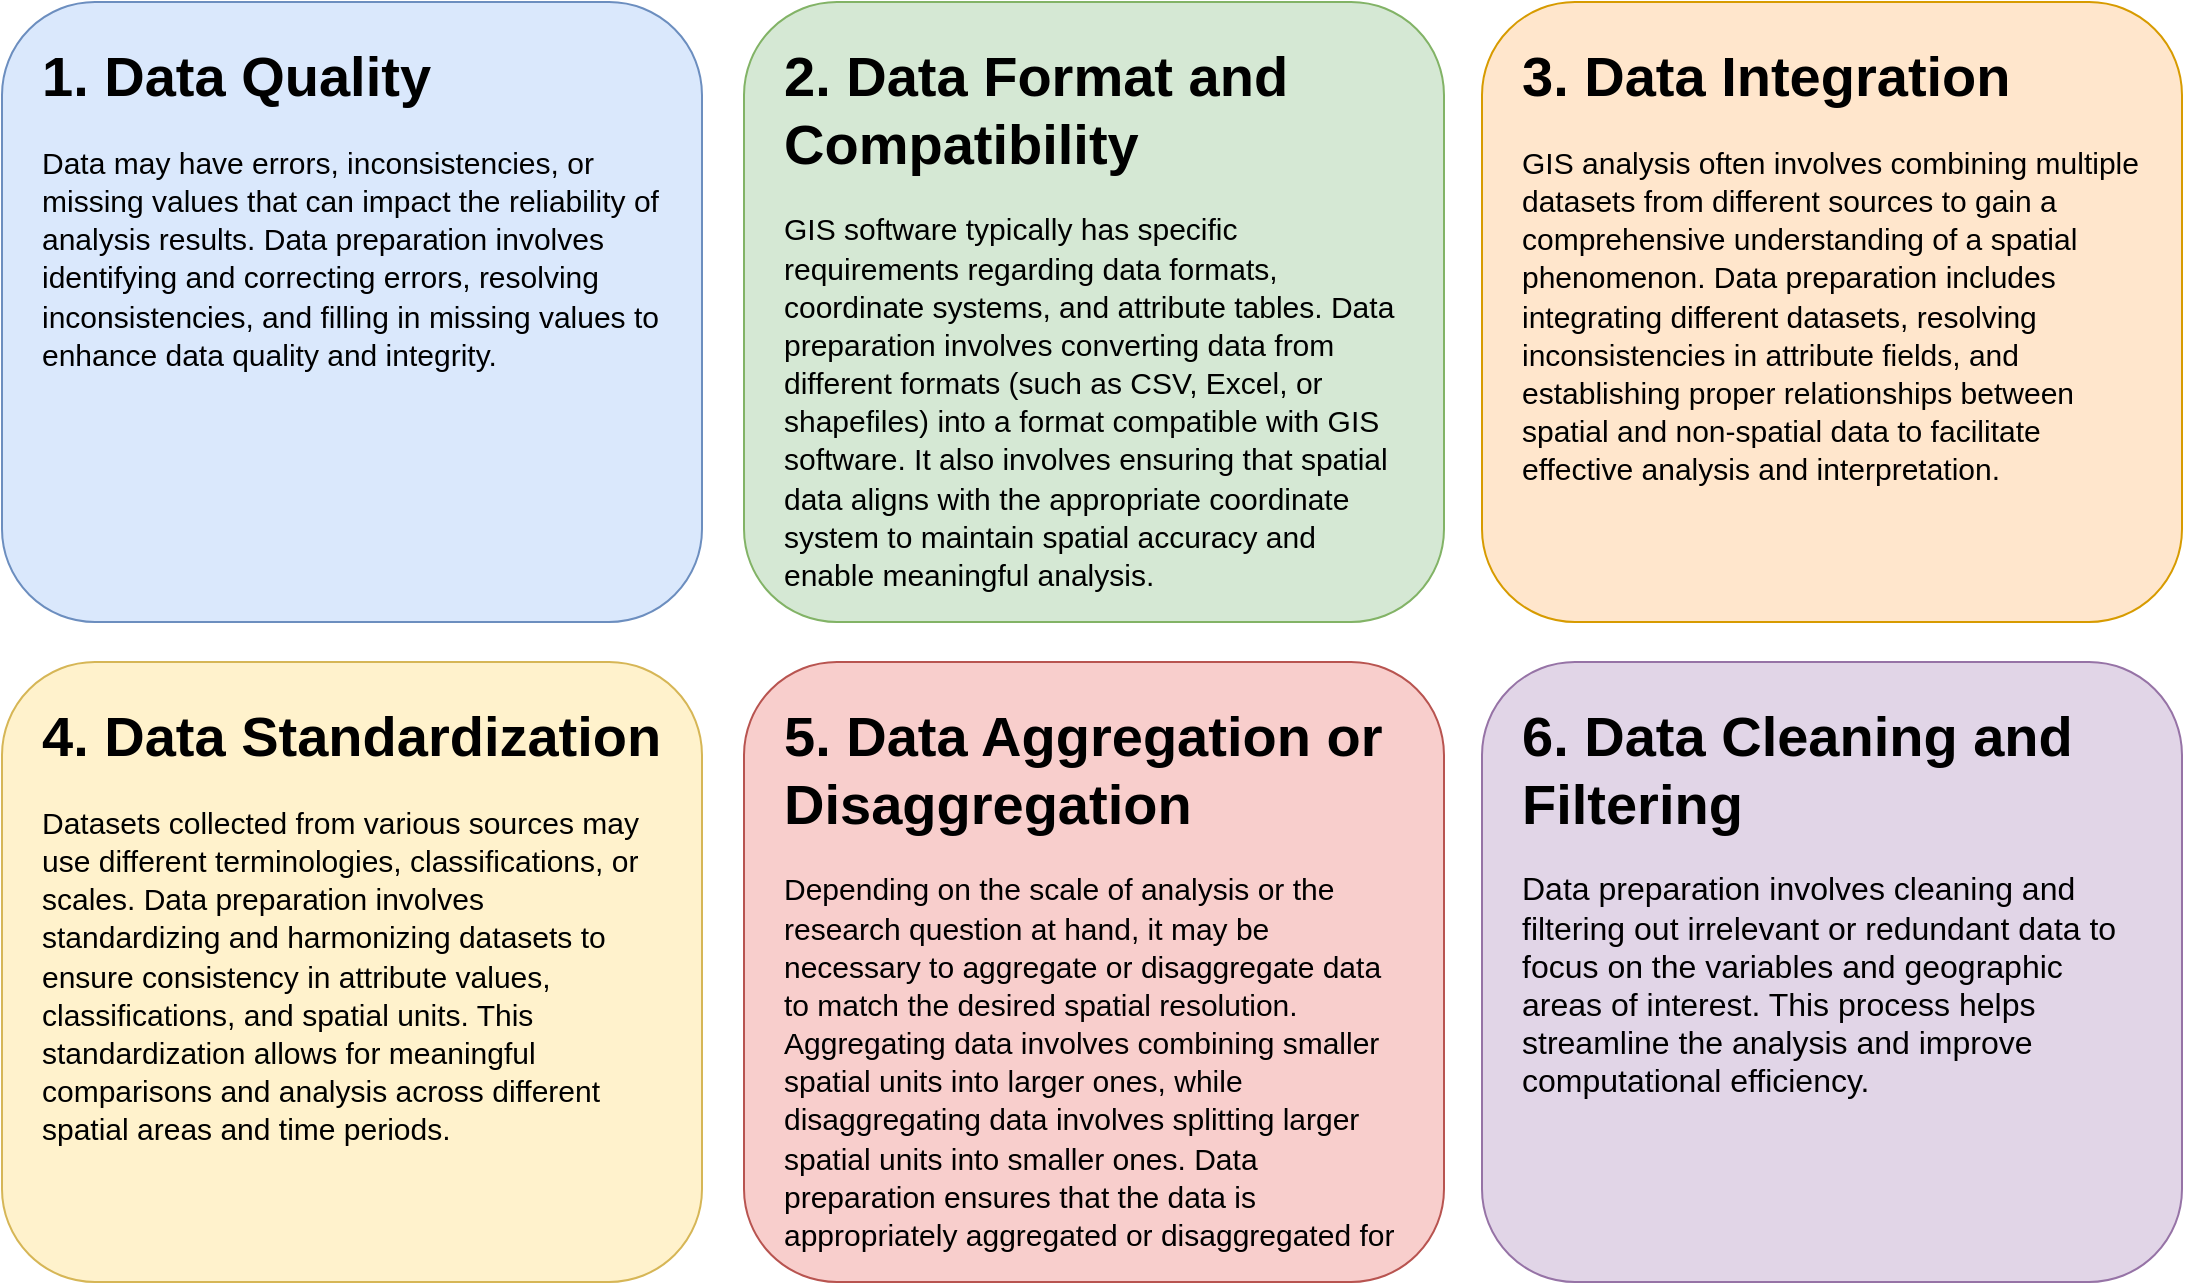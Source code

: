 <mxfile version="21.3.7" type="github">
  <diagram name="Page-1" id="W_9SXH4TD8g1rCxy0FTM">
    <mxGraphModel dx="1727" dy="1528" grid="1" gridSize="10" guides="1" tooltips="1" connect="1" arrows="1" fold="1" page="1" pageScale="1" pageWidth="4681" pageHeight="3300" math="0" shadow="0">
      <root>
        <mxCell id="0" />
        <mxCell id="1" parent="0" />
        <mxCell id="hkxG_CtUkYzyMIgJ9l2P-1" value="" style="rounded=1;whiteSpace=wrap;html=1;fillColor=#d5e8d4;strokeColor=#82b366;" vertex="1" parent="1">
          <mxGeometry x="981" y="890" width="350" height="310" as="geometry" />
        </mxCell>
        <mxCell id="hkxG_CtUkYzyMIgJ9l2P-3" value="&lt;h1&gt;&lt;font style=&quot;font-size: 28px;&quot;&gt;&lt;font style=&quot;font-size: 28px;&quot;&gt;2. Data Format and Compatibility&lt;/font&gt;&lt;/font&gt;&lt;/h1&gt;&lt;p style=&quot;font-size: 16px;&quot;&gt;&lt;font style=&quot;font-size: 16px;&quot;&gt;&lt;font style=&quot;font-size: 16px;&quot;&gt;&lt;font style=&quot;font-size: 15px;&quot;&gt;GIS software typically has specific requirements regarding data formats, coordinate systems, and attribute tables. Data preparation involves converting data from different formats (such as CSV, Excel, or shapefiles) into a format compatible with GIS software. It also involves ensuring that spatial data aligns with the appropriate coordinate system to maintain spatial accuracy and enable meaningful analysis.&lt;/font&gt;&lt;/font&gt;&lt;/font&gt;&lt;/p&gt;" style="text;html=1;strokeColor=none;fillColor=none;spacing=5;spacingTop=-20;whiteSpace=wrap;overflow=hidden;rounded=0;" vertex="1" parent="1">
          <mxGeometry x="996" y="905" width="320" height="280" as="geometry" />
        </mxCell>
        <mxCell id="hkxG_CtUkYzyMIgJ9l2P-4" value="" style="rounded=1;whiteSpace=wrap;html=1;fillColor=#dae8fc;strokeColor=#6c8ebf;" vertex="1" parent="1">
          <mxGeometry x="610" y="890" width="350" height="310" as="geometry" />
        </mxCell>
        <mxCell id="hkxG_CtUkYzyMIgJ9l2P-5" value="&lt;h1&gt;&lt;font style=&quot;font-size: 28px;&quot;&gt;&lt;font style=&quot;font-size: 28px;&quot;&gt;1. Data Quality&lt;br&gt;&lt;/font&gt;&lt;/font&gt;&lt;/h1&gt;&lt;p style=&quot;font-size: 16px;&quot;&gt;&lt;font style=&quot;font-size: 16px;&quot;&gt;&lt;font style=&quot;font-size: 16px;&quot;&gt;&lt;font style=&quot;font-size: 15px;&quot;&gt;Data may have errors, inconsistencies, or missing values that can impact the reliability of analysis results. Data preparation involves identifying and correcting errors, resolving inconsistencies, and filling in missing values to enhance data quality and integrity.&lt;/font&gt;&lt;/font&gt;&lt;/font&gt;&lt;/p&gt;" style="text;html=1;strokeColor=none;fillColor=none;spacing=5;spacingTop=-20;whiteSpace=wrap;overflow=hidden;rounded=0;" vertex="1" parent="1">
          <mxGeometry x="625" y="905" width="320" height="280" as="geometry" />
        </mxCell>
        <mxCell id="hkxG_CtUkYzyMIgJ9l2P-6" value="" style="rounded=1;whiteSpace=wrap;html=1;fillColor=#ffe6cc;strokeColor=#d79b00;" vertex="1" parent="1">
          <mxGeometry x="1350" y="890" width="350" height="310" as="geometry" />
        </mxCell>
        <mxCell id="hkxG_CtUkYzyMIgJ9l2P-7" value="&lt;h1&gt;&lt;font style=&quot;font-size: 28px;&quot;&gt;&lt;font style=&quot;font-size: 28px;&quot;&gt;3. Data Integration&lt;br&gt;&lt;/font&gt;&lt;/font&gt;&lt;/h1&gt;&lt;p style=&quot;font-size: 16px;&quot;&gt;&lt;font style=&quot;font-size: 16px;&quot;&gt;&lt;font style=&quot;font-size: 16px;&quot;&gt;&lt;font style=&quot;font-size: 15px;&quot;&gt;GIS analysis often involves combining multiple datasets from different sources to gain a comprehensive understanding of a spatial phenomenon. Data preparation includes integrating different datasets, resolving inconsistencies in attribute fields, and establishing proper relationships between spatial and non-spatial data to facilitate effective analysis and interpretation.&lt;/font&gt;&lt;/font&gt;&lt;/font&gt;&lt;/p&gt;" style="text;html=1;strokeColor=none;fillColor=none;spacing=5;spacingTop=-20;whiteSpace=wrap;overflow=hidden;rounded=0;" vertex="1" parent="1">
          <mxGeometry x="1365" y="905" width="320" height="280" as="geometry" />
        </mxCell>
        <mxCell id="hkxG_CtUkYzyMIgJ9l2P-8" value="" style="rounded=1;whiteSpace=wrap;html=1;fillColor=#fff2cc;strokeColor=#d6b656;" vertex="1" parent="1">
          <mxGeometry x="610" y="1220" width="350" height="310" as="geometry" />
        </mxCell>
        <mxCell id="hkxG_CtUkYzyMIgJ9l2P-9" value="&lt;h1&gt;&lt;font style=&quot;font-size: 28px;&quot;&gt;&lt;font style=&quot;font-size: 28px;&quot;&gt;4. Data Standardization&lt;br&gt;&lt;/font&gt;&lt;/font&gt;&lt;/h1&gt;&lt;p style=&quot;font-size: 16px;&quot;&gt;&lt;font style=&quot;font-size: 16px;&quot;&gt;&lt;font style=&quot;font-size: 16px;&quot;&gt;&lt;font style=&quot;font-size: 15px;&quot;&gt;Datasets collected from various sources may use different terminologies, classifications, or scales. Data preparation involves standardizing and harmonizing datasets to ensure consistency in attribute values, classifications, and spatial units. This standardization allows for meaningful comparisons and analysis across different spatial areas and time periods.&lt;/font&gt;&lt;/font&gt;&lt;/font&gt;&lt;/p&gt;" style="text;html=1;strokeColor=none;fillColor=none;spacing=5;spacingTop=-20;whiteSpace=wrap;overflow=hidden;rounded=0;" vertex="1" parent="1">
          <mxGeometry x="625" y="1235" width="320" height="280" as="geometry" />
        </mxCell>
        <mxCell id="hkxG_CtUkYzyMIgJ9l2P-10" value="" style="rounded=1;whiteSpace=wrap;html=1;fillColor=#f8cecc;strokeColor=#b85450;" vertex="1" parent="1">
          <mxGeometry x="981" y="1220" width="350" height="310" as="geometry" />
        </mxCell>
        <mxCell id="hkxG_CtUkYzyMIgJ9l2P-11" value="&lt;h1&gt;&lt;font style=&quot;font-size: 28px;&quot;&gt;&lt;font style=&quot;font-size: 28px;&quot;&gt;5. Data Aggregation or Disaggregation&lt;br&gt;&lt;/font&gt;&lt;/font&gt;&lt;/h1&gt;&lt;p style=&quot;font-size: 16px;&quot;&gt;&lt;font style=&quot;font-size: 16px;&quot;&gt;&lt;font style=&quot;font-size: 16px;&quot;&gt;&lt;font style=&quot;font-size: 15px;&quot;&gt;Depending on the scale of analysis or the research question at hand, it may be necessary to aggregate or disaggregate data to match the desired spatial resolution. Aggregating data involves combining smaller spatial units into larger ones, while disaggregating data involves splitting larger spatial units into smaller ones. Data preparation ensures that the data is appropriately aggregated or disaggregated for the specific analysis requirements.&lt;/font&gt;&lt;/font&gt;&lt;/font&gt;&lt;/p&gt;" style="text;html=1;strokeColor=none;fillColor=none;spacing=5;spacingTop=-20;whiteSpace=wrap;overflow=hidden;rounded=0;" vertex="1" parent="1">
          <mxGeometry x="996" y="1235" width="320" height="280" as="geometry" />
        </mxCell>
        <mxCell id="hkxG_CtUkYzyMIgJ9l2P-12" value="" style="rounded=1;whiteSpace=wrap;html=1;fillColor=#e1d5e7;strokeColor=#9673a6;" vertex="1" parent="1">
          <mxGeometry x="1350" y="1220" width="350" height="310" as="geometry" />
        </mxCell>
        <mxCell id="hkxG_CtUkYzyMIgJ9l2P-13" value="&lt;h1&gt;&lt;font style=&quot;font-size: 28px;&quot;&gt;&lt;font style=&quot;font-size: 28px;&quot;&gt;6. Data Cleaning and Filtering&lt;br&gt;&lt;/font&gt;&lt;/font&gt;&lt;/h1&gt;&lt;p style=&quot;font-size: 16px;&quot;&gt;&lt;font style=&quot;font-size: 16px;&quot;&gt;&lt;font style=&quot;font-size: 16px;&quot;&gt;Data preparation involves cleaning and filtering out irrelevant or redundant data to focus on the variables and geographic areas of interest. This process helps streamline the analysis and improve computational efficiency.&lt;/font&gt;&lt;/font&gt;&lt;/p&gt;" style="text;html=1;strokeColor=none;fillColor=none;spacing=5;spacingTop=-20;whiteSpace=wrap;overflow=hidden;rounded=0;" vertex="1" parent="1">
          <mxGeometry x="1365" y="1235" width="320" height="280" as="geometry" />
        </mxCell>
      </root>
    </mxGraphModel>
  </diagram>
</mxfile>
